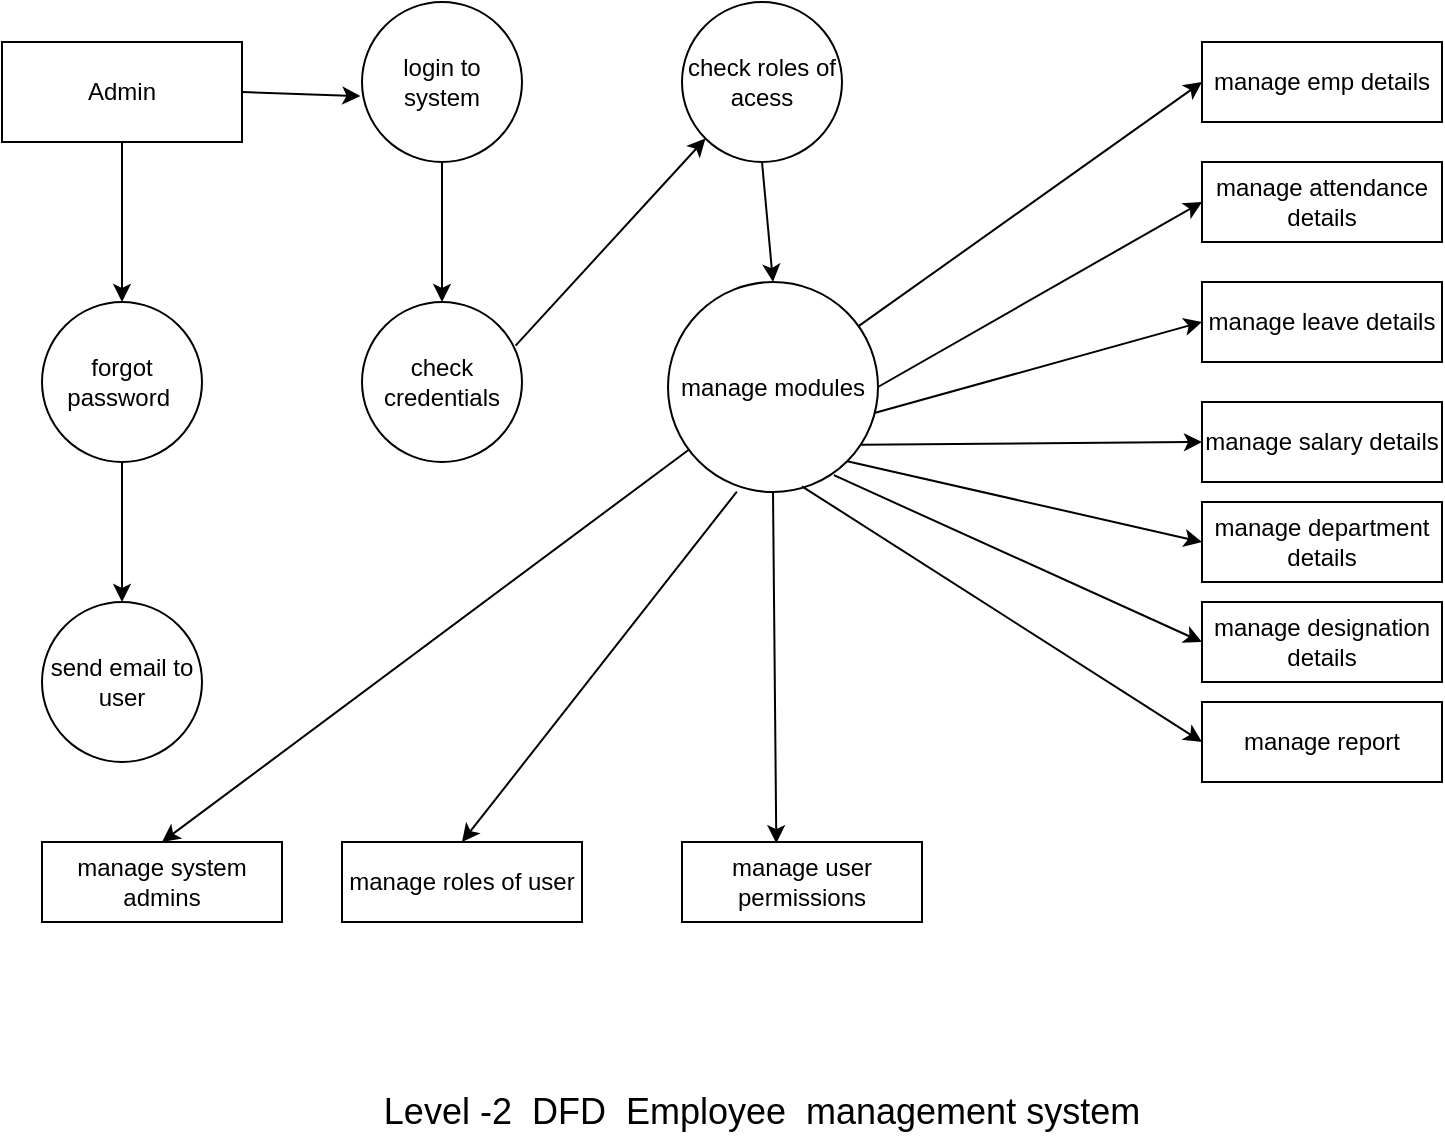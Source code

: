 <mxfile version="20.8.16" type="device"><diagram name="Page-1" id="V6BWFtYkNjRdL12FPnRr"><mxGraphModel dx="1036" dy="614" grid="1" gridSize="10" guides="1" tooltips="1" connect="1" arrows="1" fold="1" page="1" pageScale="1" pageWidth="850" pageHeight="1100" math="0" shadow="0"><root><mxCell id="0"/><mxCell id="1" parent="0"/><mxCell id="Hdyl5yHeZjhQ3eFhTo5F-1" value="login to system" style="ellipse;whiteSpace=wrap;html=1;aspect=fixed;" parent="1" vertex="1"><mxGeometry x="220" y="100" width="80" height="80" as="geometry"/></mxCell><mxCell id="Hdyl5yHeZjhQ3eFhTo5F-2" value="check credentials" style="ellipse;whiteSpace=wrap;html=1;aspect=fixed;" parent="1" vertex="1"><mxGeometry x="220" y="250" width="80" height="80" as="geometry"/></mxCell><mxCell id="Hdyl5yHeZjhQ3eFhTo5F-4" value="check roles of acess" style="ellipse;whiteSpace=wrap;html=1;aspect=fixed;" parent="1" vertex="1"><mxGeometry x="380" y="100" width="80" height="80" as="geometry"/></mxCell><mxCell id="Hdyl5yHeZjhQ3eFhTo5F-5" value="forgot&lt;br&gt;password&amp;nbsp;" style="ellipse;whiteSpace=wrap;html=1;aspect=fixed;" parent="1" vertex="1"><mxGeometry x="60" y="250" width="80" height="80" as="geometry"/></mxCell><mxCell id="Hdyl5yHeZjhQ3eFhTo5F-6" value="send email to user" style="ellipse;whiteSpace=wrap;html=1;aspect=fixed;" parent="1" vertex="1"><mxGeometry x="60" y="400" width="80" height="80" as="geometry"/></mxCell><mxCell id="Hdyl5yHeZjhQ3eFhTo5F-7" value="Admin" style="rounded=0;whiteSpace=wrap;html=1;" parent="1" vertex="1"><mxGeometry x="40" y="120" width="120" height="50" as="geometry"/></mxCell><mxCell id="Hdyl5yHeZjhQ3eFhTo5F-8" value="" style="endArrow=classic;html=1;rounded=0;entryX=0.5;entryY=0;entryDx=0;entryDy=0;" parent="1" target="Hdyl5yHeZjhQ3eFhTo5F-5" edge="1"><mxGeometry width="50" height="50" relative="1" as="geometry"><mxPoint x="100" y="170" as="sourcePoint"/><mxPoint x="140" y="180" as="targetPoint"/></mxGeometry></mxCell><mxCell id="Hdyl5yHeZjhQ3eFhTo5F-9" value="" style="endArrow=classic;html=1;rounded=0;exitX=0.5;exitY=1;exitDx=0;exitDy=0;entryX=0.5;entryY=0;entryDx=0;entryDy=0;" parent="1" source="Hdyl5yHeZjhQ3eFhTo5F-5" target="Hdyl5yHeZjhQ3eFhTo5F-6" edge="1"><mxGeometry width="50" height="50" relative="1" as="geometry"><mxPoint x="170" y="420" as="sourcePoint"/><mxPoint x="220" y="370" as="targetPoint"/></mxGeometry></mxCell><mxCell id="Hdyl5yHeZjhQ3eFhTo5F-10" value="" style="endArrow=classic;html=1;rounded=0;entryX=-0.01;entryY=0.588;entryDx=0;entryDy=0;exitX=1;exitY=0.5;exitDx=0;exitDy=0;entryPerimeter=0;" parent="1" source="Hdyl5yHeZjhQ3eFhTo5F-7" target="Hdyl5yHeZjhQ3eFhTo5F-1" edge="1"><mxGeometry width="50" height="50" relative="1" as="geometry"><mxPoint x="160" y="150" as="sourcePoint"/><mxPoint x="210" y="100" as="targetPoint"/></mxGeometry></mxCell><mxCell id="Hdyl5yHeZjhQ3eFhTo5F-11" value="" style="endArrow=classic;html=1;rounded=0;entryX=0;entryY=1;entryDx=0;entryDy=0;exitX=0.96;exitY=0.273;exitDx=0;exitDy=0;exitPerimeter=0;" parent="1" source="Hdyl5yHeZjhQ3eFhTo5F-2" target="Hdyl5yHeZjhQ3eFhTo5F-4" edge="1"><mxGeometry width="50" height="50" relative="1" as="geometry"><mxPoint x="300" y="290" as="sourcePoint"/><mxPoint x="350" y="240" as="targetPoint"/></mxGeometry></mxCell><mxCell id="Hdyl5yHeZjhQ3eFhTo5F-12" value="" style="endArrow=classic;html=1;rounded=0;exitX=0.5;exitY=1;exitDx=0;exitDy=0;entryX=0.5;entryY=0;entryDx=0;entryDy=0;" parent="1" source="Hdyl5yHeZjhQ3eFhTo5F-1" target="Hdyl5yHeZjhQ3eFhTo5F-2" edge="1"><mxGeometry width="50" height="50" relative="1" as="geometry"><mxPoint x="400" y="340" as="sourcePoint"/><mxPoint x="450" y="290" as="targetPoint"/></mxGeometry></mxCell><mxCell id="Hdyl5yHeZjhQ3eFhTo5F-13" value="" style="endArrow=classic;html=1;rounded=0;exitX=0.5;exitY=1;exitDx=0;exitDy=0;entryX=0.5;entryY=0;entryDx=0;entryDy=0;" parent="1" source="Hdyl5yHeZjhQ3eFhTo5F-4" target="Hdyl5yHeZjhQ3eFhTo5F-3" edge="1"><mxGeometry width="50" height="50" relative="1" as="geometry"><mxPoint x="400" y="340" as="sourcePoint"/><mxPoint x="450" y="290" as="targetPoint"/></mxGeometry></mxCell><mxCell id="Hdyl5yHeZjhQ3eFhTo5F-14" value="manage system admins" style="rounded=0;whiteSpace=wrap;html=1;" parent="1" vertex="1"><mxGeometry x="60" y="520" width="120" height="40" as="geometry"/></mxCell><mxCell id="Hdyl5yHeZjhQ3eFhTo5F-15" value="manage roles of user" style="rounded=0;whiteSpace=wrap;html=1;" parent="1" vertex="1"><mxGeometry x="210" y="520" width="120" height="40" as="geometry"/></mxCell><mxCell id="Hdyl5yHeZjhQ3eFhTo5F-16" value="manage user permissions" style="rounded=0;whiteSpace=wrap;html=1;" parent="1" vertex="1"><mxGeometry x="380" y="520" width="120" height="40" as="geometry"/></mxCell><mxCell id="Hdyl5yHeZjhQ3eFhTo5F-17" value="manage report" style="rounded=0;whiteSpace=wrap;html=1;" parent="1" vertex="1"><mxGeometry x="640" y="450" width="120" height="40" as="geometry"/></mxCell><mxCell id="Hdyl5yHeZjhQ3eFhTo5F-18" value="manage designation details" style="rounded=0;whiteSpace=wrap;html=1;" parent="1" vertex="1"><mxGeometry x="640" y="400" width="120" height="40" as="geometry"/></mxCell><mxCell id="Hdyl5yHeZjhQ3eFhTo5F-19" value="manage department details" style="rounded=0;whiteSpace=wrap;html=1;" parent="1" vertex="1"><mxGeometry x="640" y="350" width="120" height="40" as="geometry"/></mxCell><mxCell id="Hdyl5yHeZjhQ3eFhTo5F-20" value="manage salary details" style="rounded=0;whiteSpace=wrap;html=1;" parent="1" vertex="1"><mxGeometry x="640" y="300" width="120" height="40" as="geometry"/></mxCell><mxCell id="Hdyl5yHeZjhQ3eFhTo5F-21" value="manage leave details" style="rounded=0;whiteSpace=wrap;html=1;" parent="1" vertex="1"><mxGeometry x="640" y="240" width="120" height="40" as="geometry"/></mxCell><mxCell id="Hdyl5yHeZjhQ3eFhTo5F-22" value="manage attendance details" style="rounded=0;whiteSpace=wrap;html=1;" parent="1" vertex="1"><mxGeometry x="640" y="180" width="120" height="40" as="geometry"/></mxCell><mxCell id="Hdyl5yHeZjhQ3eFhTo5F-23" value="manage emp details" style="rounded=0;whiteSpace=wrap;html=1;" parent="1" vertex="1"><mxGeometry x="640" y="120" width="120" height="40" as="geometry"/></mxCell><mxCell id="Hdyl5yHeZjhQ3eFhTo5F-24" value="" style="endArrow=classic;html=1;rounded=0;entryX=0;entryY=0.5;entryDx=0;entryDy=0;startArrow=none;" parent="1" source="Hdyl5yHeZjhQ3eFhTo5F-3" target="Hdyl5yHeZjhQ3eFhTo5F-23" edge="1"><mxGeometry width="50" height="50" relative="1" as="geometry"><mxPoint x="465" y="290" as="sourcePoint"/><mxPoint x="515" y="240" as="targetPoint"/></mxGeometry></mxCell><mxCell id="Hdyl5yHeZjhQ3eFhTo5F-26" value="" style="endArrow=classic;html=1;rounded=0;exitX=1;exitY=0.5;exitDx=0;exitDy=0;" parent="1" source="Hdyl5yHeZjhQ3eFhTo5F-3" edge="1"><mxGeometry width="50" height="50" relative="1" as="geometry"><mxPoint x="590" y="250" as="sourcePoint"/><mxPoint x="640" y="200" as="targetPoint"/></mxGeometry></mxCell><mxCell id="Hdyl5yHeZjhQ3eFhTo5F-27" value="" style="endArrow=classic;html=1;rounded=0;" parent="1" edge="1"><mxGeometry width="50" height="50" relative="1" as="geometry"><mxPoint x="460" y="310" as="sourcePoint"/><mxPoint x="640" y="260" as="targetPoint"/></mxGeometry></mxCell><mxCell id="Hdyl5yHeZjhQ3eFhTo5F-28" value="" style="endArrow=classic;html=1;rounded=0;exitX=0.5;exitY=1;exitDx=0;exitDy=0;entryX=0.393;entryY=0.015;entryDx=0;entryDy=0;entryPerimeter=0;" parent="1" source="Hdyl5yHeZjhQ3eFhTo5F-3" target="Hdyl5yHeZjhQ3eFhTo5F-16" edge="1"><mxGeometry width="50" height="50" relative="1" as="geometry"><mxPoint x="410" y="440" as="sourcePoint"/><mxPoint x="585" y="340" as="targetPoint"/></mxGeometry></mxCell><mxCell id="Hdyl5yHeZjhQ3eFhTo5F-29" value="" style="endArrow=classic;html=1;rounded=0;exitX=0.328;exitY=0.998;exitDx=0;exitDy=0;exitPerimeter=0;entryX=0.5;entryY=0;entryDx=0;entryDy=0;" parent="1" source="Hdyl5yHeZjhQ3eFhTo5F-3" target="Hdyl5yHeZjhQ3eFhTo5F-15" edge="1"><mxGeometry width="50" height="50" relative="1" as="geometry"><mxPoint x="350" y="450" as="sourcePoint"/><mxPoint x="525" y="350" as="targetPoint"/></mxGeometry></mxCell><mxCell id="Hdyl5yHeZjhQ3eFhTo5F-30" value="" style="endArrow=classic;html=1;rounded=0;entryX=0.5;entryY=0;entryDx=0;entryDy=0;" parent="1" source="Hdyl5yHeZjhQ3eFhTo5F-3" target="Hdyl5yHeZjhQ3eFhTo5F-14" edge="1"><mxGeometry width="50" height="50" relative="1" as="geometry"><mxPoint x="200" y="480" as="sourcePoint"/><mxPoint x="375" y="380" as="targetPoint"/></mxGeometry></mxCell><mxCell id="Hdyl5yHeZjhQ3eFhTo5F-32" value="" style="endArrow=none;html=1;rounded=0;entryX=0;entryY=0.5;entryDx=0;entryDy=0;" parent="1" target="Hdyl5yHeZjhQ3eFhTo5F-3" edge="1"><mxGeometry width="50" height="50" relative="1" as="geometry"><mxPoint x="465" y="290" as="sourcePoint"/><mxPoint x="640" y="140" as="targetPoint"/></mxGeometry></mxCell><mxCell id="Hdyl5yHeZjhQ3eFhTo5F-3" value="manage modules" style="ellipse;whiteSpace=wrap;html=1;aspect=fixed;" parent="1" vertex="1"><mxGeometry x="373" y="240" width="105" height="105" as="geometry"/></mxCell><mxCell id="Hdyl5yHeZjhQ3eFhTo5F-33" value="" style="endArrow=classic;html=1;rounded=0;exitX=0.92;exitY=0.775;exitDx=0;exitDy=0;exitPerimeter=0;" parent="1" source="Hdyl5yHeZjhQ3eFhTo5F-3" edge="1"><mxGeometry width="50" height="50" relative="1" as="geometry"><mxPoint x="590" y="370" as="sourcePoint"/><mxPoint x="640" y="320" as="targetPoint"/></mxGeometry></mxCell><mxCell id="Hdyl5yHeZjhQ3eFhTo5F-34" value="" style="endArrow=classic;html=1;rounded=0;exitX=1;exitY=1;exitDx=0;exitDy=0;" parent="1" source="Hdyl5yHeZjhQ3eFhTo5F-3" edge="1"><mxGeometry width="50" height="50" relative="1" as="geometry"><mxPoint x="590" y="420" as="sourcePoint"/><mxPoint x="640" y="370" as="targetPoint"/></mxGeometry></mxCell><mxCell id="Hdyl5yHeZjhQ3eFhTo5F-35" value="" style="endArrow=classic;html=1;rounded=0;exitX=0.79;exitY=0.92;exitDx=0;exitDy=0;exitPerimeter=0;" parent="1" source="Hdyl5yHeZjhQ3eFhTo5F-3" edge="1"><mxGeometry width="50" height="50" relative="1" as="geometry"><mxPoint x="450" y="330" as="sourcePoint"/><mxPoint x="640" y="420" as="targetPoint"/></mxGeometry></mxCell><mxCell id="Hdyl5yHeZjhQ3eFhTo5F-36" value="" style="endArrow=classic;html=1;rounded=0;exitX=0.638;exitY=0.973;exitDx=0;exitDy=0;exitPerimeter=0;" parent="1" source="Hdyl5yHeZjhQ3eFhTo5F-3" edge="1"><mxGeometry width="50" height="50" relative="1" as="geometry"><mxPoint x="590" y="520" as="sourcePoint"/><mxPoint x="640" y="470" as="targetPoint"/></mxGeometry></mxCell><mxCell id="Hdyl5yHeZjhQ3eFhTo5F-37" value="&lt;font style=&quot;font-size: 18px;&quot;&gt;Level -2&amp;nbsp; DFD&amp;nbsp; Employee&amp;nbsp; management system&lt;/font&gt;" style="text;html=1;strokeColor=none;fillColor=none;align=center;verticalAlign=middle;whiteSpace=wrap;rounded=0;" parent="1" vertex="1"><mxGeometry x="140" y="640" width="560" height="30" as="geometry"/></mxCell></root></mxGraphModel></diagram></mxfile>